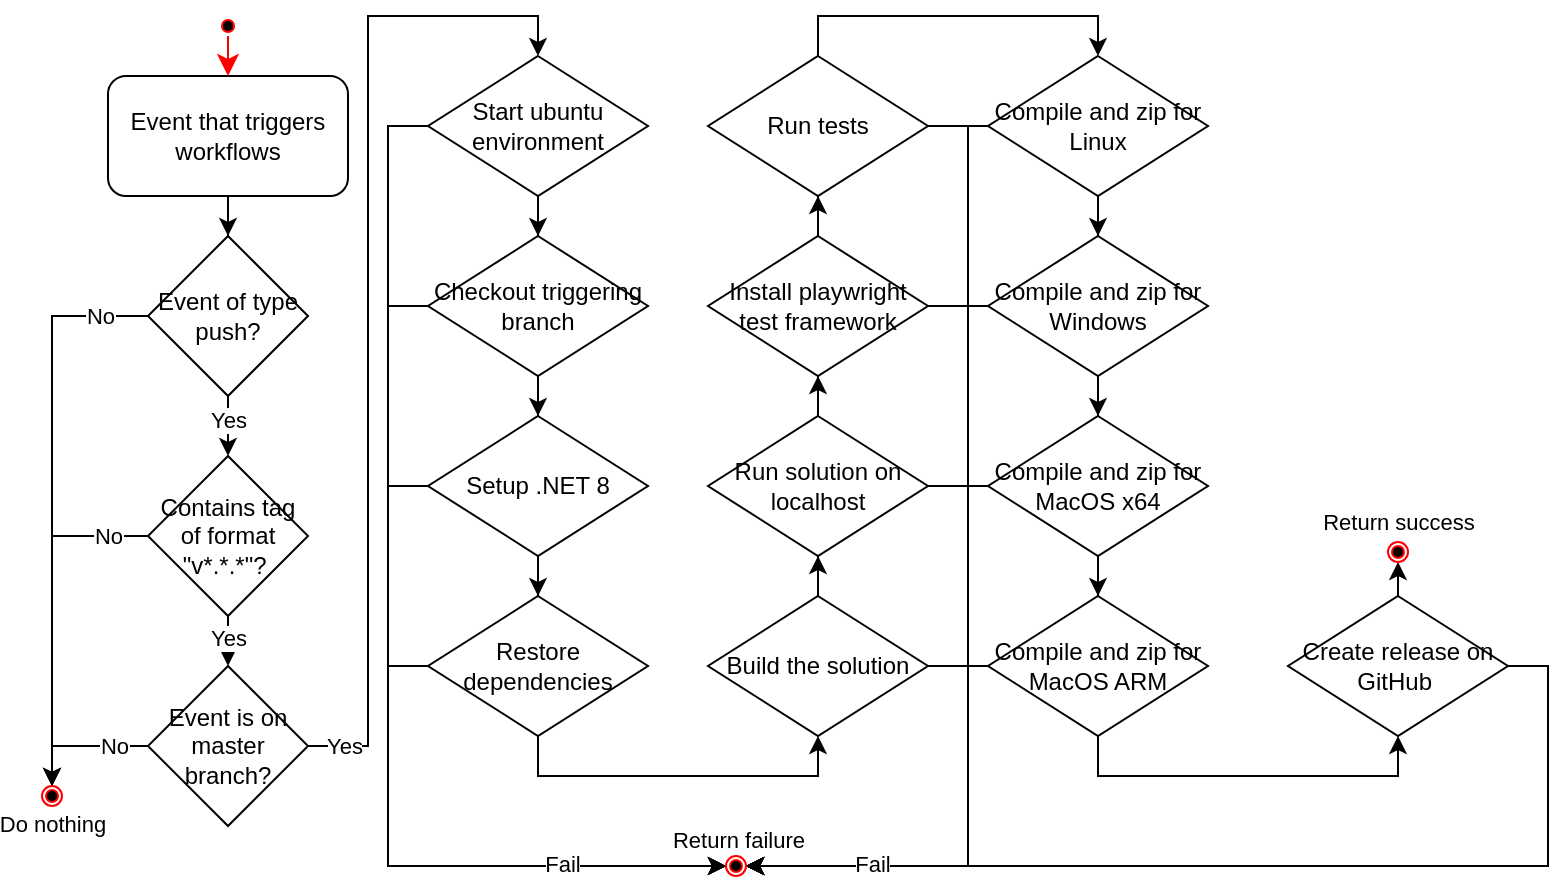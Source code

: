 <mxfile version="25.0.2">
  <diagram name="Side-1" id="PQRUUbdBlQ85ZLFz7OPh">
    <mxGraphModel dx="937" dy="600" grid="1" gridSize="10" guides="1" tooltips="1" connect="1" arrows="1" fold="1" page="1" pageScale="1" pageWidth="827" pageHeight="1169" math="0" shadow="0">
      <root>
        <mxCell id="0" />
        <mxCell id="1" parent="0" />
        <mxCell id="yNQ-7YOSPKbwpjqXso2R-1" style="edgeStyle=orthogonalEdgeStyle;rounded=0;orthogonalLoop=1;jettySize=auto;html=1;entryX=0.5;entryY=0;entryDx=0;entryDy=0;" edge="1" parent="1" source="yNQ-7YOSPKbwpjqXso2R-2" target="yNQ-7YOSPKbwpjqXso2R-6">
          <mxGeometry relative="1" as="geometry" />
        </mxCell>
        <mxCell id="yNQ-7YOSPKbwpjqXso2R-2" value="&lt;font&gt;Event that triggers workflows&lt;/font&gt;" style="rounded=1;whiteSpace=wrap;html=1;" vertex="1" parent="1">
          <mxGeometry x="83" y="230" width="120" height="60" as="geometry" />
        </mxCell>
        <mxCell id="yNQ-7YOSPKbwpjqXso2R-3" style="edgeStyle=orthogonalEdgeStyle;rounded=0;orthogonalLoop=1;jettySize=auto;html=1;entryX=0.5;entryY=0;entryDx=0;entryDy=0;" edge="1" parent="1" source="yNQ-7YOSPKbwpjqXso2R-6" target="yNQ-7YOSPKbwpjqXso2R-12">
          <mxGeometry relative="1" as="geometry" />
        </mxCell>
        <mxCell id="yNQ-7YOSPKbwpjqXso2R-4" value="Yes" style="edgeLabel;html=1;align=center;verticalAlign=middle;resizable=0;points=[];" vertex="1" connectable="0" parent="yNQ-7YOSPKbwpjqXso2R-3">
          <mxGeometry x="0.481" y="-1" relative="1" as="geometry">
            <mxPoint x="1" y="-5" as="offset" />
          </mxGeometry>
        </mxCell>
        <mxCell id="yNQ-7YOSPKbwpjqXso2R-100" style="edgeStyle=orthogonalEdgeStyle;rounded=0;orthogonalLoop=1;jettySize=auto;html=1;exitX=0;exitY=0.5;exitDx=0;exitDy=0;entryX=0.5;entryY=0;entryDx=0;entryDy=0;" edge="1" parent="1" source="yNQ-7YOSPKbwpjqXso2R-6" target="yNQ-7YOSPKbwpjqXso2R-48">
          <mxGeometry relative="1" as="geometry" />
        </mxCell>
        <mxCell id="yNQ-7YOSPKbwpjqXso2R-108" value="No" style="edgeLabel;html=1;align=center;verticalAlign=middle;resizable=0;points=[];" vertex="1" connectable="0" parent="yNQ-7YOSPKbwpjqXso2R-100">
          <mxGeometry x="-0.832" y="-4" relative="1" as="geometry">
            <mxPoint y="4" as="offset" />
          </mxGeometry>
        </mxCell>
        <mxCell id="yNQ-7YOSPKbwpjqXso2R-6" value="Event of type push?" style="rhombus;whiteSpace=wrap;html=1;" vertex="1" parent="1">
          <mxGeometry x="103" y="310" width="80" height="80" as="geometry" />
        </mxCell>
        <mxCell id="yNQ-7YOSPKbwpjqXso2R-99" style="edgeStyle=orthogonalEdgeStyle;rounded=0;orthogonalLoop=1;jettySize=auto;html=1;exitX=0.5;exitY=1;exitDx=0;exitDy=0;entryX=0.5;entryY=0;entryDx=0;entryDy=0;" edge="1" parent="1" source="yNQ-7YOSPKbwpjqXso2R-12" target="yNQ-7YOSPKbwpjqXso2R-98">
          <mxGeometry relative="1" as="geometry" />
        </mxCell>
        <mxCell id="yNQ-7YOSPKbwpjqXso2R-102" value="Yes" style="edgeLabel;html=1;align=center;verticalAlign=middle;resizable=0;points=[];" vertex="1" connectable="0" parent="yNQ-7YOSPKbwpjqXso2R-99">
          <mxGeometry x="-0.033" y="1" relative="1" as="geometry">
            <mxPoint x="-1" y="-1" as="offset" />
          </mxGeometry>
        </mxCell>
        <mxCell id="yNQ-7YOSPKbwpjqXso2R-101" style="edgeStyle=orthogonalEdgeStyle;rounded=0;orthogonalLoop=1;jettySize=auto;html=1;exitX=0;exitY=0.5;exitDx=0;exitDy=0;entryX=0.5;entryY=0;entryDx=0;entryDy=0;" edge="1" parent="1" source="yNQ-7YOSPKbwpjqXso2R-12" target="yNQ-7YOSPKbwpjqXso2R-48">
          <mxGeometry relative="1" as="geometry" />
        </mxCell>
        <mxCell id="yNQ-7YOSPKbwpjqXso2R-107" value="No" style="edgeLabel;html=1;align=center;verticalAlign=middle;resizable=0;points=[];" vertex="1" connectable="0" parent="yNQ-7YOSPKbwpjqXso2R-101">
          <mxGeometry x="-0.703" y="-1" relative="1" as="geometry">
            <mxPoint x="5" y="1" as="offset" />
          </mxGeometry>
        </mxCell>
        <mxCell id="yNQ-7YOSPKbwpjqXso2R-12" value="Contains tag of format &quot;v*.*.*&quot;?&amp;nbsp;" style="rhombus;whiteSpace=wrap;html=1;" vertex="1" parent="1">
          <mxGeometry x="103" y="420" width="80" height="80" as="geometry" />
        </mxCell>
        <mxCell id="yNQ-7YOSPKbwpjqXso2R-13" style="edgeStyle=orthogonalEdgeStyle;rounded=0;orthogonalLoop=1;jettySize=auto;html=1;" edge="1" parent="1" source="yNQ-7YOSPKbwpjqXso2R-16" target="yNQ-7YOSPKbwpjqXso2R-20">
          <mxGeometry relative="1" as="geometry" />
        </mxCell>
        <mxCell id="yNQ-7YOSPKbwpjqXso2R-66" style="edgeStyle=orthogonalEdgeStyle;rounded=0;orthogonalLoop=1;jettySize=auto;html=1;exitX=0;exitY=0.5;exitDx=0;exitDy=0;entryX=0;entryY=0.5;entryDx=0;entryDy=0;" edge="1" parent="1" source="yNQ-7YOSPKbwpjqXso2R-16" target="yNQ-7YOSPKbwpjqXso2R-65">
          <mxGeometry relative="1" as="geometry" />
        </mxCell>
        <mxCell id="yNQ-7YOSPKbwpjqXso2R-16" value="Start ubuntu environment" style="rhombus;whiteSpace=wrap;html=1;" vertex="1" parent="1">
          <mxGeometry x="243" y="220" width="110" height="70" as="geometry" />
        </mxCell>
        <mxCell id="yNQ-7YOSPKbwpjqXso2R-17" style="edgeStyle=orthogonalEdgeStyle;rounded=0;orthogonalLoop=1;jettySize=auto;html=1;" edge="1" parent="1" source="yNQ-7YOSPKbwpjqXso2R-20" target="yNQ-7YOSPKbwpjqXso2R-24">
          <mxGeometry relative="1" as="geometry" />
        </mxCell>
        <mxCell id="yNQ-7YOSPKbwpjqXso2R-67" style="edgeStyle=orthogonalEdgeStyle;rounded=0;orthogonalLoop=1;jettySize=auto;html=1;exitX=0;exitY=0.5;exitDx=0;exitDy=0;entryX=0;entryY=0.5;entryDx=0;entryDy=0;" edge="1" parent="1" source="yNQ-7YOSPKbwpjqXso2R-20" target="yNQ-7YOSPKbwpjqXso2R-65">
          <mxGeometry relative="1" as="geometry" />
        </mxCell>
        <mxCell id="yNQ-7YOSPKbwpjqXso2R-20" value="Checkout triggering branch" style="rhombus;whiteSpace=wrap;html=1;" vertex="1" parent="1">
          <mxGeometry x="243" y="310" width="110" height="70" as="geometry" />
        </mxCell>
        <mxCell id="yNQ-7YOSPKbwpjqXso2R-21" style="edgeStyle=orthogonalEdgeStyle;rounded=0;orthogonalLoop=1;jettySize=auto;html=1;entryX=0.5;entryY=0;entryDx=0;entryDy=0;" edge="1" parent="1" source="yNQ-7YOSPKbwpjqXso2R-24" target="yNQ-7YOSPKbwpjqXso2R-36">
          <mxGeometry relative="1" as="geometry" />
        </mxCell>
        <mxCell id="yNQ-7YOSPKbwpjqXso2R-68" style="edgeStyle=orthogonalEdgeStyle;rounded=0;orthogonalLoop=1;jettySize=auto;html=1;exitX=0;exitY=0.5;exitDx=0;exitDy=0;entryX=0;entryY=0.5;entryDx=0;entryDy=0;" edge="1" parent="1" source="yNQ-7YOSPKbwpjqXso2R-24" target="yNQ-7YOSPKbwpjqXso2R-65">
          <mxGeometry relative="1" as="geometry" />
        </mxCell>
        <mxCell id="yNQ-7YOSPKbwpjqXso2R-24" value="Setup .NET 8" style="rhombus;whiteSpace=wrap;html=1;" vertex="1" parent="1">
          <mxGeometry x="243" y="400" width="110" height="70" as="geometry" />
        </mxCell>
        <mxCell id="yNQ-7YOSPKbwpjqXso2R-25" style="edgeStyle=orthogonalEdgeStyle;rounded=0;orthogonalLoop=1;jettySize=auto;html=1;entryX=0.5;entryY=1;entryDx=0;entryDy=0;" edge="1" parent="1" source="yNQ-7YOSPKbwpjqXso2R-28" target="yNQ-7YOSPKbwpjqXso2R-40">
          <mxGeometry relative="1" as="geometry" />
        </mxCell>
        <mxCell id="yNQ-7YOSPKbwpjqXso2R-74" style="edgeStyle=orthogonalEdgeStyle;rounded=0;orthogonalLoop=1;jettySize=auto;html=1;exitX=1;exitY=0.5;exitDx=0;exitDy=0;entryX=1;entryY=0.5;entryDx=0;entryDy=0;" edge="1" parent="1" source="yNQ-7YOSPKbwpjqXso2R-28" target="yNQ-7YOSPKbwpjqXso2R-65">
          <mxGeometry relative="1" as="geometry" />
        </mxCell>
        <mxCell id="yNQ-7YOSPKbwpjqXso2R-28" value="Run solution on localhost" style="rhombus;whiteSpace=wrap;html=1;" vertex="1" parent="1">
          <mxGeometry x="383" y="400" width="110" height="70" as="geometry" />
        </mxCell>
        <mxCell id="yNQ-7YOSPKbwpjqXso2R-29" style="edgeStyle=orthogonalEdgeStyle;rounded=0;orthogonalLoop=1;jettySize=auto;html=1;entryX=0.5;entryY=1;entryDx=0;entryDy=0;" edge="1" parent="1" source="yNQ-7YOSPKbwpjqXso2R-32" target="yNQ-7YOSPKbwpjqXso2R-28">
          <mxGeometry relative="1" as="geometry" />
        </mxCell>
        <mxCell id="yNQ-7YOSPKbwpjqXso2R-75" style="edgeStyle=orthogonalEdgeStyle;rounded=0;orthogonalLoop=1;jettySize=auto;html=1;exitX=1;exitY=0.5;exitDx=0;exitDy=0;entryX=1;entryY=0.5;entryDx=0;entryDy=0;" edge="1" parent="1" source="yNQ-7YOSPKbwpjqXso2R-32" target="yNQ-7YOSPKbwpjqXso2R-65">
          <mxGeometry relative="1" as="geometry" />
        </mxCell>
        <mxCell id="yNQ-7YOSPKbwpjqXso2R-32" value="Build the solution" style="rhombus;whiteSpace=wrap;html=1;" vertex="1" parent="1">
          <mxGeometry x="383" y="490" width="110" height="70" as="geometry" />
        </mxCell>
        <mxCell id="yNQ-7YOSPKbwpjqXso2R-33" style="edgeStyle=orthogonalEdgeStyle;rounded=0;orthogonalLoop=1;jettySize=auto;html=1;entryX=0.5;entryY=1;entryDx=0;entryDy=0;exitX=0.5;exitY=1;exitDx=0;exitDy=0;" edge="1" parent="1" source="yNQ-7YOSPKbwpjqXso2R-36" target="yNQ-7YOSPKbwpjqXso2R-32">
          <mxGeometry relative="1" as="geometry" />
        </mxCell>
        <mxCell id="yNQ-7YOSPKbwpjqXso2R-69" style="edgeStyle=orthogonalEdgeStyle;rounded=0;orthogonalLoop=1;jettySize=auto;html=1;exitX=0;exitY=0.5;exitDx=0;exitDy=0;entryX=0;entryY=0.5;entryDx=0;entryDy=0;" edge="1" parent="1" source="yNQ-7YOSPKbwpjqXso2R-36" target="yNQ-7YOSPKbwpjqXso2R-65">
          <mxGeometry relative="1" as="geometry" />
        </mxCell>
        <mxCell id="yNQ-7YOSPKbwpjqXso2R-88" value="Fail" style="edgeLabel;html=1;align=center;verticalAlign=middle;resizable=0;points=[];" vertex="1" connectable="0" parent="yNQ-7YOSPKbwpjqXso2R-69">
          <mxGeometry x="0.376" y="-2" relative="1" as="geometry">
            <mxPoint x="8" y="-3" as="offset" />
          </mxGeometry>
        </mxCell>
        <mxCell id="yNQ-7YOSPKbwpjqXso2R-36" value="Restore dependencies" style="rhombus;whiteSpace=wrap;html=1;" vertex="1" parent="1">
          <mxGeometry x="243" y="490" width="110" height="70" as="geometry" />
        </mxCell>
        <mxCell id="yNQ-7YOSPKbwpjqXso2R-37" style="edgeStyle=orthogonalEdgeStyle;rounded=0;orthogonalLoop=1;jettySize=auto;html=1;entryX=0.5;entryY=1;entryDx=0;entryDy=0;" edge="1" parent="1" source="yNQ-7YOSPKbwpjqXso2R-40" target="yNQ-7YOSPKbwpjqXso2R-46">
          <mxGeometry relative="1" as="geometry" />
        </mxCell>
        <mxCell id="yNQ-7YOSPKbwpjqXso2R-72" style="edgeStyle=orthogonalEdgeStyle;rounded=0;orthogonalLoop=1;jettySize=auto;html=1;exitX=1;exitY=0.5;exitDx=0;exitDy=0;entryX=1;entryY=0.5;entryDx=0;entryDy=0;" edge="1" parent="1" source="yNQ-7YOSPKbwpjqXso2R-40" target="yNQ-7YOSPKbwpjqXso2R-65">
          <mxGeometry relative="1" as="geometry" />
        </mxCell>
        <mxCell id="yNQ-7YOSPKbwpjqXso2R-40" value="Install playwright test framework" style="rhombus;whiteSpace=wrap;html=1;" vertex="1" parent="1">
          <mxGeometry x="383" y="310" width="110" height="70" as="geometry" />
        </mxCell>
        <mxCell id="yNQ-7YOSPKbwpjqXso2R-44" style="edgeStyle=orthogonalEdgeStyle;rounded=0;orthogonalLoop=1;jettySize=auto;html=1;entryX=0.5;entryY=1;entryDx=0;entryDy=0;" edge="1" parent="1" target="yNQ-7YOSPKbwpjqXso2R-49">
          <mxGeometry relative="1" as="geometry">
            <mxPoint x="728" y="490" as="sourcePoint" />
          </mxGeometry>
        </mxCell>
        <mxCell id="yNQ-7YOSPKbwpjqXso2R-45" value="Return success" style="edgeLabel;html=1;align=center;verticalAlign=middle;resizable=0;points=[];" vertex="1" connectable="0" parent="yNQ-7YOSPKbwpjqXso2R-44">
          <mxGeometry x="0.619" y="-1" relative="1" as="geometry">
            <mxPoint x="-1" y="-23" as="offset" />
          </mxGeometry>
        </mxCell>
        <mxCell id="yNQ-7YOSPKbwpjqXso2R-60" style="edgeStyle=orthogonalEdgeStyle;rounded=0;orthogonalLoop=1;jettySize=auto;html=1;entryX=0.5;entryY=0;entryDx=0;entryDy=0;exitX=0.5;exitY=0;exitDx=0;exitDy=0;" edge="1" parent="1" source="yNQ-7YOSPKbwpjqXso2R-46" target="yNQ-7YOSPKbwpjqXso2R-53">
          <mxGeometry relative="1" as="geometry" />
        </mxCell>
        <mxCell id="yNQ-7YOSPKbwpjqXso2R-70" style="edgeStyle=orthogonalEdgeStyle;rounded=0;orthogonalLoop=1;jettySize=auto;html=1;exitX=1;exitY=0.5;exitDx=0;exitDy=0;entryX=1;entryY=0.5;entryDx=0;entryDy=0;" edge="1" parent="1" source="yNQ-7YOSPKbwpjqXso2R-46" target="yNQ-7YOSPKbwpjqXso2R-65">
          <mxGeometry relative="1" as="geometry" />
        </mxCell>
        <mxCell id="yNQ-7YOSPKbwpjqXso2R-46" value="Run tests" style="rhombus;whiteSpace=wrap;html=1;" vertex="1" parent="1">
          <mxGeometry x="383" y="220" width="110" height="70" as="geometry" />
        </mxCell>
        <mxCell id="yNQ-7YOSPKbwpjqXso2R-48" value="" style="ellipse;html=1;shape=endState;fillColor=#000000;strokeColor=#ff0000;" vertex="1" parent="1">
          <mxGeometry x="50" y="585" width="10" height="10" as="geometry" />
        </mxCell>
        <mxCell id="yNQ-7YOSPKbwpjqXso2R-49" value="" style="ellipse;html=1;shape=endState;fillColor=#000000;strokeColor=#ff0000;" vertex="1" parent="1">
          <mxGeometry x="723" y="463" width="10" height="10" as="geometry" />
        </mxCell>
        <mxCell id="yNQ-7YOSPKbwpjqXso2R-50" value="" style="ellipse;html=1;shape=startState;fillColor=#000000;strokeColor=#ff0000;" vertex="1" parent="1">
          <mxGeometry x="138" y="200" width="10" height="10" as="geometry" />
        </mxCell>
        <mxCell id="yNQ-7YOSPKbwpjqXso2R-51" value="" style="edgeStyle=orthogonalEdgeStyle;html=1;verticalAlign=bottom;endArrow=classic;endSize=8;strokeColor=#ff0000;rounded=0;endFill=1;" edge="1" parent="1" source="yNQ-7YOSPKbwpjqXso2R-50">
          <mxGeometry relative="1" as="geometry">
            <mxPoint x="143" y="230" as="targetPoint" />
          </mxGeometry>
        </mxCell>
        <mxCell id="yNQ-7YOSPKbwpjqXso2R-62" style="edgeStyle=orthogonalEdgeStyle;rounded=0;orthogonalLoop=1;jettySize=auto;html=1;entryX=0.5;entryY=0;entryDx=0;entryDy=0;" edge="1" parent="1" source="yNQ-7YOSPKbwpjqXso2R-52" target="yNQ-7YOSPKbwpjqXso2R-54">
          <mxGeometry relative="1" as="geometry" />
        </mxCell>
        <mxCell id="yNQ-7YOSPKbwpjqXso2R-83" style="edgeStyle=orthogonalEdgeStyle;rounded=0;orthogonalLoop=1;jettySize=auto;html=1;exitX=0;exitY=0.5;exitDx=0;exitDy=0;entryX=1;entryY=0.5;entryDx=0;entryDy=0;" edge="1" parent="1" source="yNQ-7YOSPKbwpjqXso2R-52" target="yNQ-7YOSPKbwpjqXso2R-65">
          <mxGeometry relative="1" as="geometry">
            <Array as="points">
              <mxPoint x="513" y="345" />
              <mxPoint x="513" y="625" />
            </Array>
          </mxGeometry>
        </mxCell>
        <mxCell id="yNQ-7YOSPKbwpjqXso2R-52" value="Compile and zip for Windows" style="rhombus;whiteSpace=wrap;html=1;" vertex="1" parent="1">
          <mxGeometry x="523" y="310" width="110" height="70" as="geometry" />
        </mxCell>
        <mxCell id="yNQ-7YOSPKbwpjqXso2R-61" style="edgeStyle=orthogonalEdgeStyle;rounded=0;orthogonalLoop=1;jettySize=auto;html=1;entryX=0.5;entryY=0;entryDx=0;entryDy=0;" edge="1" parent="1" source="yNQ-7YOSPKbwpjqXso2R-53" target="yNQ-7YOSPKbwpjqXso2R-52">
          <mxGeometry relative="1" as="geometry" />
        </mxCell>
        <mxCell id="yNQ-7YOSPKbwpjqXso2R-81" style="edgeStyle=orthogonalEdgeStyle;rounded=0;orthogonalLoop=1;jettySize=auto;html=1;exitX=0;exitY=0.5;exitDx=0;exitDy=0;entryX=1;entryY=0.5;entryDx=0;entryDy=0;" edge="1" parent="1" source="yNQ-7YOSPKbwpjqXso2R-53" target="yNQ-7YOSPKbwpjqXso2R-65">
          <mxGeometry relative="1" as="geometry">
            <Array as="points">
              <mxPoint x="513" y="255" />
              <mxPoint x="513" y="625" />
            </Array>
          </mxGeometry>
        </mxCell>
        <mxCell id="yNQ-7YOSPKbwpjqXso2R-53" value="Compile and zip for Linux" style="rhombus;whiteSpace=wrap;html=1;" vertex="1" parent="1">
          <mxGeometry x="523" y="220" width="110" height="70" as="geometry" />
        </mxCell>
        <mxCell id="yNQ-7YOSPKbwpjqXso2R-63" style="edgeStyle=orthogonalEdgeStyle;rounded=0;orthogonalLoop=1;jettySize=auto;html=1;entryX=0.5;entryY=0;entryDx=0;entryDy=0;" edge="1" parent="1" source="yNQ-7YOSPKbwpjqXso2R-54" target="yNQ-7YOSPKbwpjqXso2R-55">
          <mxGeometry relative="1" as="geometry" />
        </mxCell>
        <mxCell id="yNQ-7YOSPKbwpjqXso2R-85" style="edgeStyle=orthogonalEdgeStyle;rounded=0;orthogonalLoop=1;jettySize=auto;html=1;exitX=0;exitY=0.5;exitDx=0;exitDy=0;entryX=1;entryY=0.5;entryDx=0;entryDy=0;" edge="1" parent="1" source="yNQ-7YOSPKbwpjqXso2R-54" target="yNQ-7YOSPKbwpjqXso2R-65">
          <mxGeometry relative="1" as="geometry">
            <Array as="points">
              <mxPoint x="513" y="435" />
              <mxPoint x="513" y="625" />
            </Array>
          </mxGeometry>
        </mxCell>
        <mxCell id="yNQ-7YOSPKbwpjqXso2R-54" value="Compile and zip for MacOS x64" style="rhombus;whiteSpace=wrap;html=1;" vertex="1" parent="1">
          <mxGeometry x="523" y="400" width="110" height="70" as="geometry" />
        </mxCell>
        <mxCell id="yNQ-7YOSPKbwpjqXso2R-64" style="edgeStyle=orthogonalEdgeStyle;rounded=0;orthogonalLoop=1;jettySize=auto;html=1;entryX=0.5;entryY=1;entryDx=0;entryDy=0;exitX=0.5;exitY=1;exitDx=0;exitDy=0;" edge="1" parent="1" source="yNQ-7YOSPKbwpjqXso2R-55" target="yNQ-7YOSPKbwpjqXso2R-56">
          <mxGeometry relative="1" as="geometry" />
        </mxCell>
        <mxCell id="yNQ-7YOSPKbwpjqXso2R-86" style="edgeStyle=orthogonalEdgeStyle;rounded=0;orthogonalLoop=1;jettySize=auto;html=1;exitX=0;exitY=0.5;exitDx=0;exitDy=0;entryX=1;entryY=0.5;entryDx=0;entryDy=0;" edge="1" parent="1" source="yNQ-7YOSPKbwpjqXso2R-55" target="yNQ-7YOSPKbwpjqXso2R-65">
          <mxGeometry relative="1" as="geometry">
            <Array as="points">
              <mxPoint x="513" y="525" />
              <mxPoint x="513" y="625" />
            </Array>
          </mxGeometry>
        </mxCell>
        <mxCell id="yNQ-7YOSPKbwpjqXso2R-89" value="Return failure" style="edgeLabel;html=1;align=center;verticalAlign=middle;resizable=0;points=[];" vertex="1" connectable="0" parent="yNQ-7YOSPKbwpjqXso2R-86">
          <mxGeometry x="0.711" y="-2" relative="1" as="geometry">
            <mxPoint x="-36" y="-11" as="offset" />
          </mxGeometry>
        </mxCell>
        <mxCell id="yNQ-7YOSPKbwpjqXso2R-55" value="Compile and zip for MacOS ARM" style="rhombus;whiteSpace=wrap;html=1;" vertex="1" parent="1">
          <mxGeometry x="523" y="490" width="110" height="70" as="geometry" />
        </mxCell>
        <mxCell id="yNQ-7YOSPKbwpjqXso2R-90" style="edgeStyle=orthogonalEdgeStyle;rounded=0;orthogonalLoop=1;jettySize=auto;html=1;exitX=1;exitY=0.5;exitDx=0;exitDy=0;entryX=1;entryY=0.5;entryDx=0;entryDy=0;" edge="1" parent="1" source="yNQ-7YOSPKbwpjqXso2R-56" target="yNQ-7YOSPKbwpjqXso2R-65">
          <mxGeometry relative="1" as="geometry" />
        </mxCell>
        <mxCell id="yNQ-7YOSPKbwpjqXso2R-91" value="Fail" style="edgeLabel;html=1;align=center;verticalAlign=middle;resizable=0;points=[];" vertex="1" connectable="0" parent="yNQ-7YOSPKbwpjqXso2R-90">
          <mxGeometry x="0.759" y="-2" relative="1" as="geometry">
            <mxPoint y="1" as="offset" />
          </mxGeometry>
        </mxCell>
        <mxCell id="yNQ-7YOSPKbwpjqXso2R-56" value="Create release on GitHub&amp;nbsp;" style="rhombus;whiteSpace=wrap;html=1;" vertex="1" parent="1">
          <mxGeometry x="673" y="490" width="110" height="70" as="geometry" />
        </mxCell>
        <mxCell id="yNQ-7YOSPKbwpjqXso2R-65" value="" style="ellipse;html=1;shape=endState;fillColor=#000000;strokeColor=#ff0000;" vertex="1" parent="1">
          <mxGeometry x="392" y="620" width="10" height="10" as="geometry" />
        </mxCell>
        <mxCell id="yNQ-7YOSPKbwpjqXso2R-103" style="edgeStyle=orthogonalEdgeStyle;rounded=0;orthogonalLoop=1;jettySize=auto;html=1;exitX=0;exitY=0.5;exitDx=0;exitDy=0;entryX=0.5;entryY=0;entryDx=0;entryDy=0;" edge="1" parent="1" source="yNQ-7YOSPKbwpjqXso2R-98" target="yNQ-7YOSPKbwpjqXso2R-48">
          <mxGeometry relative="1" as="geometry" />
        </mxCell>
        <mxCell id="yNQ-7YOSPKbwpjqXso2R-106" value="No" style="edgeLabel;html=1;align=center;verticalAlign=middle;resizable=0;points=[];" vertex="1" connectable="0" parent="yNQ-7YOSPKbwpjqXso2R-103">
          <mxGeometry x="-0.389" y="-1" relative="1" as="geometry">
            <mxPoint x="4" y="1" as="offset" />
          </mxGeometry>
        </mxCell>
        <mxCell id="yNQ-7YOSPKbwpjqXso2R-110" value="Do nothing" style="edgeLabel;html=1;align=center;verticalAlign=middle;resizable=0;points=[];" vertex="1" connectable="0" parent="yNQ-7YOSPKbwpjqXso2R-103">
          <mxGeometry x="0.581" y="-1" relative="1" as="geometry">
            <mxPoint x="1" y="33" as="offset" />
          </mxGeometry>
        </mxCell>
        <mxCell id="yNQ-7YOSPKbwpjqXso2R-104" style="edgeStyle=orthogonalEdgeStyle;rounded=0;orthogonalLoop=1;jettySize=auto;html=1;exitX=1;exitY=0.5;exitDx=0;exitDy=0;entryX=0.5;entryY=0;entryDx=0;entryDy=0;" edge="1" parent="1" source="yNQ-7YOSPKbwpjqXso2R-98" target="yNQ-7YOSPKbwpjqXso2R-16">
          <mxGeometry relative="1" as="geometry" />
        </mxCell>
        <mxCell id="yNQ-7YOSPKbwpjqXso2R-105" value="Yes" style="edgeLabel;html=1;align=center;verticalAlign=middle;resizable=0;points=[];" vertex="1" connectable="0" parent="yNQ-7YOSPKbwpjqXso2R-104">
          <mxGeometry x="-0.922" relative="1" as="geometry">
            <mxPoint x="-2" as="offset" />
          </mxGeometry>
        </mxCell>
        <mxCell id="yNQ-7YOSPKbwpjqXso2R-98" value="Event is on master branch?" style="rhombus;whiteSpace=wrap;html=1;" vertex="1" parent="1">
          <mxGeometry x="103" y="525" width="80" height="80" as="geometry" />
        </mxCell>
      </root>
    </mxGraphModel>
  </diagram>
</mxfile>
